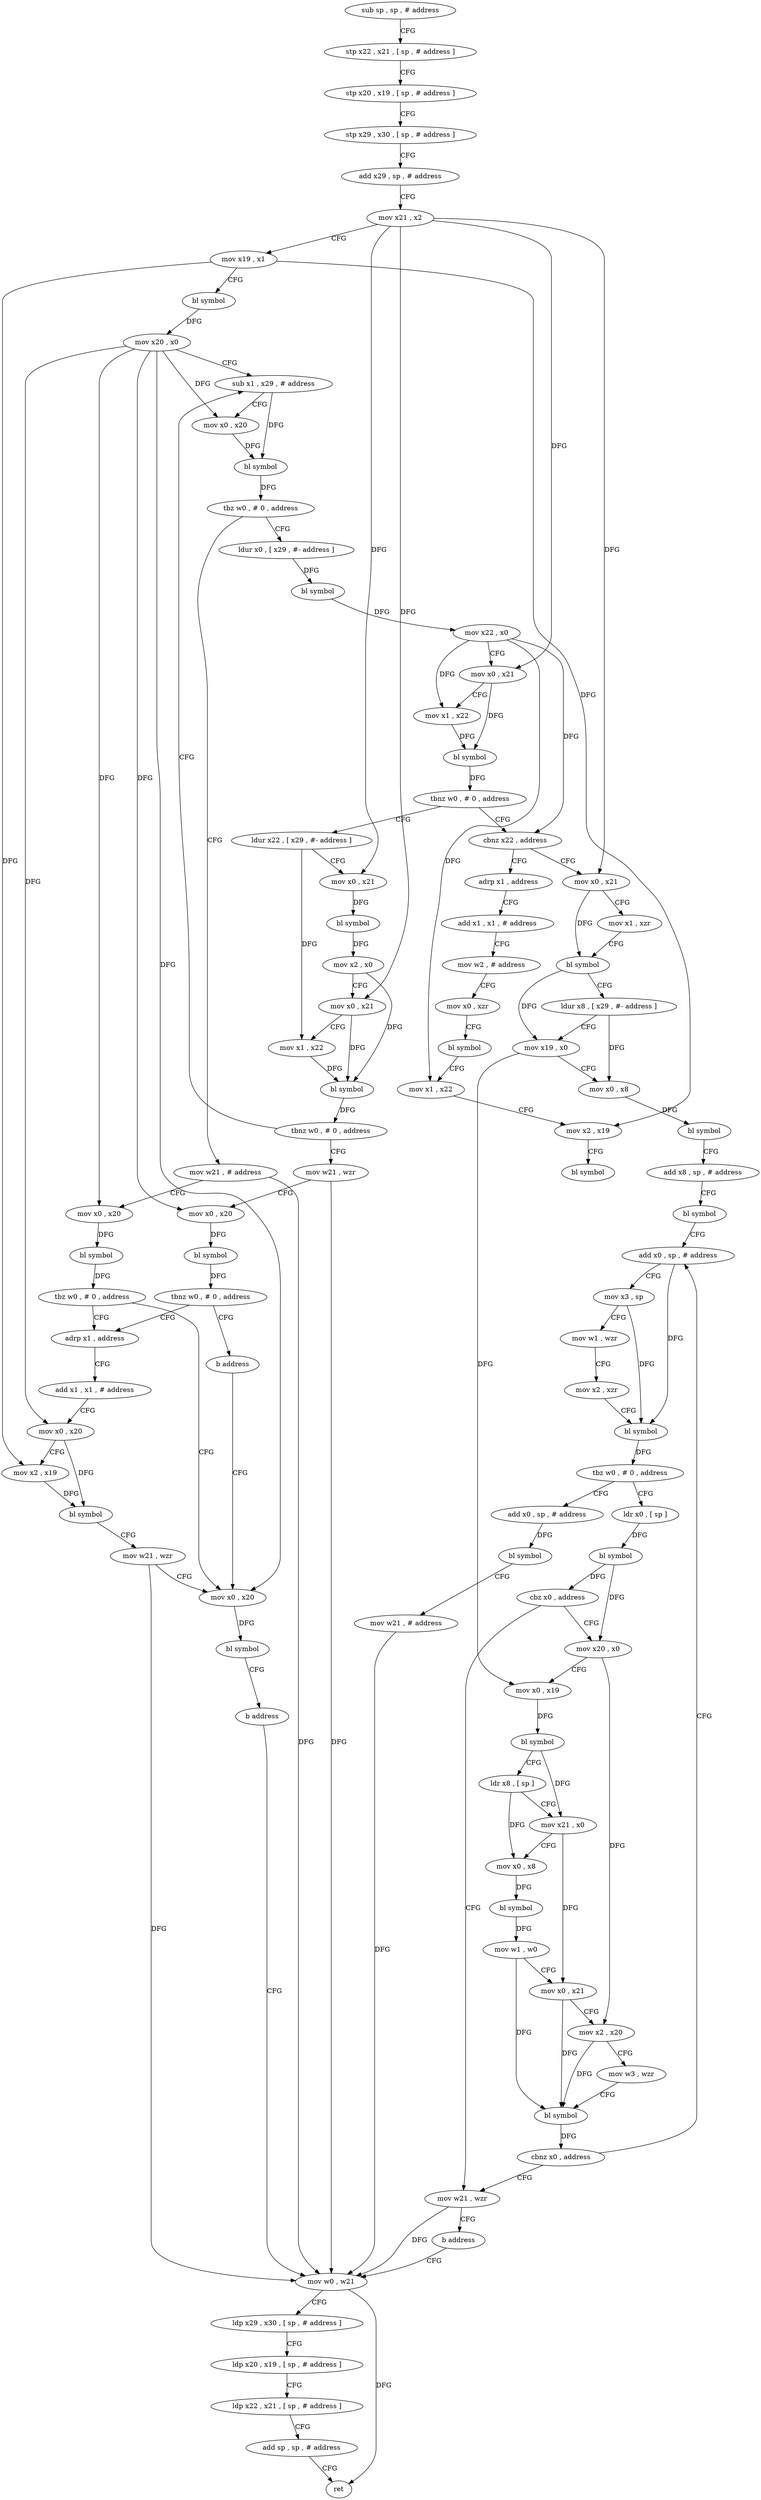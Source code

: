 digraph "func" {
"4212512" [label = "sub sp , sp , # address" ]
"4212516" [label = "stp x22 , x21 , [ sp , # address ]" ]
"4212520" [label = "stp x20 , x19 , [ sp , # address ]" ]
"4212524" [label = "stp x29 , x30 , [ sp , # address ]" ]
"4212528" [label = "add x29 , sp , # address" ]
"4212532" [label = "mov x21 , x2" ]
"4212536" [label = "mov x19 , x1" ]
"4212540" [label = "bl symbol" ]
"4212544" [label = "mov x20 , x0" ]
"4212548" [label = "sub x1 , x29 , # address" ]
"4212644" [label = "mov w21 , # address" ]
"4212648" [label = "mov x0 , x20" ]
"4212652" [label = "bl symbol" ]
"4212656" [label = "tbz w0 , # 0 , address" ]
"4212684" [label = "mov x0 , x20" ]
"4212660" [label = "adrp x1 , address" ]
"4212564" [label = "ldur x0 , [ x29 , #- address ]" ]
"4212568" [label = "bl symbol" ]
"4212572" [label = "mov x22 , x0" ]
"4212576" [label = "mov x0 , x21" ]
"4212580" [label = "mov x1 , x22" ]
"4212584" [label = "bl symbol" ]
"4212588" [label = "tbnz w0 , # 0 , address" ]
"4212696" [label = "cbnz x22 , address" ]
"4212592" [label = "ldur x22 , [ x29 , #- address ]" ]
"4212688" [label = "bl symbol" ]
"4212692" [label = "b address" ]
"4212844" [label = "mov w0 , w21" ]
"4212664" [label = "add x1 , x1 , # address" ]
"4212668" [label = "mov x0 , x20" ]
"4212672" [label = "mov x2 , x19" ]
"4212676" [label = "bl symbol" ]
"4212680" [label = "mov w21 , wzr" ]
"4212868" [label = "adrp x1 , address" ]
"4212700" [label = "mov x0 , x21" ]
"4212596" [label = "mov x0 , x21" ]
"4212600" [label = "bl symbol" ]
"4212604" [label = "mov x2 , x0" ]
"4212608" [label = "mov x0 , x21" ]
"4212612" [label = "mov x1 , x22" ]
"4212616" [label = "bl symbol" ]
"4212620" [label = "tbnz w0 , # 0 , address" ]
"4212624" [label = "mov w21 , wzr" ]
"4212848" [label = "ldp x29 , x30 , [ sp , # address ]" ]
"4212852" [label = "ldp x20 , x19 , [ sp , # address ]" ]
"4212856" [label = "ldp x22 , x21 , [ sp , # address ]" ]
"4212860" [label = "add sp , sp , # address" ]
"4212864" [label = "ret" ]
"4212872" [label = "add x1 , x1 , # address" ]
"4212876" [label = "mov w2 , # address" ]
"4212880" [label = "mov x0 , xzr" ]
"4212884" [label = "bl symbol" ]
"4212888" [label = "mov x1 , x22" ]
"4212892" [label = "mov x2 , x19" ]
"4212896" [label = "bl symbol" ]
"4212704" [label = "mov x1 , xzr" ]
"4212708" [label = "bl symbol" ]
"4212712" [label = "ldur x8 , [ x29 , #- address ]" ]
"4212716" [label = "mov x19 , x0" ]
"4212720" [label = "mov x0 , x8" ]
"4212724" [label = "bl symbol" ]
"4212728" [label = "add x8 , sp , # address" ]
"4212732" [label = "bl symbol" ]
"4212736" [label = "add x0 , sp , # address" ]
"4212552" [label = "mov x0 , x20" ]
"4212556" [label = "bl symbol" ]
"4212560" [label = "tbz w0 , # 0 , address" ]
"4212628" [label = "mov x0 , x20" ]
"4212632" [label = "bl symbol" ]
"4212636" [label = "tbnz w0 , # 0 , address" ]
"4212640" [label = "b address" ]
"4212832" [label = "add x0 , sp , # address" ]
"4212836" [label = "bl symbol" ]
"4212840" [label = "mov w21 , # address" ]
"4212760" [label = "ldr x0 , [ sp ]" ]
"4212764" [label = "bl symbol" ]
"4212768" [label = "cbz x0 , address" ]
"4212824" [label = "mov w21 , wzr" ]
"4212772" [label = "mov x20 , x0" ]
"4212828" [label = "b address" ]
"4212776" [label = "mov x0 , x19" ]
"4212780" [label = "bl symbol" ]
"4212784" [label = "ldr x8 , [ sp ]" ]
"4212788" [label = "mov x21 , x0" ]
"4212792" [label = "mov x0 , x8" ]
"4212796" [label = "bl symbol" ]
"4212800" [label = "mov w1 , w0" ]
"4212804" [label = "mov x0 , x21" ]
"4212808" [label = "mov x2 , x20" ]
"4212812" [label = "mov w3 , wzr" ]
"4212816" [label = "bl symbol" ]
"4212820" [label = "cbnz x0 , address" ]
"4212740" [label = "mov x3 , sp" ]
"4212744" [label = "mov w1 , wzr" ]
"4212748" [label = "mov x2 , xzr" ]
"4212752" [label = "bl symbol" ]
"4212756" [label = "tbz w0 , # 0 , address" ]
"4212512" -> "4212516" [ label = "CFG" ]
"4212516" -> "4212520" [ label = "CFG" ]
"4212520" -> "4212524" [ label = "CFG" ]
"4212524" -> "4212528" [ label = "CFG" ]
"4212528" -> "4212532" [ label = "CFG" ]
"4212532" -> "4212536" [ label = "CFG" ]
"4212532" -> "4212576" [ label = "DFG" ]
"4212532" -> "4212596" [ label = "DFG" ]
"4212532" -> "4212608" [ label = "DFG" ]
"4212532" -> "4212700" [ label = "DFG" ]
"4212536" -> "4212540" [ label = "CFG" ]
"4212536" -> "4212672" [ label = "DFG" ]
"4212536" -> "4212892" [ label = "DFG" ]
"4212540" -> "4212544" [ label = "DFG" ]
"4212544" -> "4212548" [ label = "CFG" ]
"4212544" -> "4212552" [ label = "DFG" ]
"4212544" -> "4212648" [ label = "DFG" ]
"4212544" -> "4212684" [ label = "DFG" ]
"4212544" -> "4212668" [ label = "DFG" ]
"4212544" -> "4212628" [ label = "DFG" ]
"4212548" -> "4212552" [ label = "CFG" ]
"4212548" -> "4212556" [ label = "DFG" ]
"4212644" -> "4212648" [ label = "CFG" ]
"4212644" -> "4212844" [ label = "DFG" ]
"4212648" -> "4212652" [ label = "DFG" ]
"4212652" -> "4212656" [ label = "DFG" ]
"4212656" -> "4212684" [ label = "CFG" ]
"4212656" -> "4212660" [ label = "CFG" ]
"4212684" -> "4212688" [ label = "DFG" ]
"4212660" -> "4212664" [ label = "CFG" ]
"4212564" -> "4212568" [ label = "DFG" ]
"4212568" -> "4212572" [ label = "DFG" ]
"4212572" -> "4212576" [ label = "CFG" ]
"4212572" -> "4212580" [ label = "DFG" ]
"4212572" -> "4212696" [ label = "DFG" ]
"4212572" -> "4212888" [ label = "DFG" ]
"4212576" -> "4212580" [ label = "CFG" ]
"4212576" -> "4212584" [ label = "DFG" ]
"4212580" -> "4212584" [ label = "DFG" ]
"4212584" -> "4212588" [ label = "DFG" ]
"4212588" -> "4212696" [ label = "CFG" ]
"4212588" -> "4212592" [ label = "CFG" ]
"4212696" -> "4212868" [ label = "CFG" ]
"4212696" -> "4212700" [ label = "CFG" ]
"4212592" -> "4212596" [ label = "CFG" ]
"4212592" -> "4212612" [ label = "DFG" ]
"4212688" -> "4212692" [ label = "CFG" ]
"4212692" -> "4212844" [ label = "CFG" ]
"4212844" -> "4212848" [ label = "CFG" ]
"4212844" -> "4212864" [ label = "DFG" ]
"4212664" -> "4212668" [ label = "CFG" ]
"4212668" -> "4212672" [ label = "CFG" ]
"4212668" -> "4212676" [ label = "DFG" ]
"4212672" -> "4212676" [ label = "DFG" ]
"4212676" -> "4212680" [ label = "CFG" ]
"4212680" -> "4212684" [ label = "CFG" ]
"4212680" -> "4212844" [ label = "DFG" ]
"4212868" -> "4212872" [ label = "CFG" ]
"4212700" -> "4212704" [ label = "CFG" ]
"4212700" -> "4212708" [ label = "DFG" ]
"4212596" -> "4212600" [ label = "DFG" ]
"4212600" -> "4212604" [ label = "DFG" ]
"4212604" -> "4212608" [ label = "CFG" ]
"4212604" -> "4212616" [ label = "DFG" ]
"4212608" -> "4212612" [ label = "CFG" ]
"4212608" -> "4212616" [ label = "DFG" ]
"4212612" -> "4212616" [ label = "DFG" ]
"4212616" -> "4212620" [ label = "DFG" ]
"4212620" -> "4212548" [ label = "CFG" ]
"4212620" -> "4212624" [ label = "CFG" ]
"4212624" -> "4212628" [ label = "CFG" ]
"4212624" -> "4212844" [ label = "DFG" ]
"4212848" -> "4212852" [ label = "CFG" ]
"4212852" -> "4212856" [ label = "CFG" ]
"4212856" -> "4212860" [ label = "CFG" ]
"4212860" -> "4212864" [ label = "CFG" ]
"4212872" -> "4212876" [ label = "CFG" ]
"4212876" -> "4212880" [ label = "CFG" ]
"4212880" -> "4212884" [ label = "CFG" ]
"4212884" -> "4212888" [ label = "CFG" ]
"4212888" -> "4212892" [ label = "CFG" ]
"4212892" -> "4212896" [ label = "CFG" ]
"4212704" -> "4212708" [ label = "CFG" ]
"4212708" -> "4212712" [ label = "CFG" ]
"4212708" -> "4212716" [ label = "DFG" ]
"4212712" -> "4212716" [ label = "CFG" ]
"4212712" -> "4212720" [ label = "DFG" ]
"4212716" -> "4212720" [ label = "CFG" ]
"4212716" -> "4212776" [ label = "DFG" ]
"4212720" -> "4212724" [ label = "DFG" ]
"4212724" -> "4212728" [ label = "CFG" ]
"4212728" -> "4212732" [ label = "CFG" ]
"4212732" -> "4212736" [ label = "CFG" ]
"4212736" -> "4212740" [ label = "CFG" ]
"4212736" -> "4212752" [ label = "DFG" ]
"4212552" -> "4212556" [ label = "DFG" ]
"4212556" -> "4212560" [ label = "DFG" ]
"4212560" -> "4212644" [ label = "CFG" ]
"4212560" -> "4212564" [ label = "CFG" ]
"4212628" -> "4212632" [ label = "DFG" ]
"4212632" -> "4212636" [ label = "DFG" ]
"4212636" -> "4212660" [ label = "CFG" ]
"4212636" -> "4212640" [ label = "CFG" ]
"4212640" -> "4212684" [ label = "CFG" ]
"4212832" -> "4212836" [ label = "DFG" ]
"4212836" -> "4212840" [ label = "CFG" ]
"4212840" -> "4212844" [ label = "DFG" ]
"4212760" -> "4212764" [ label = "DFG" ]
"4212764" -> "4212768" [ label = "DFG" ]
"4212764" -> "4212772" [ label = "DFG" ]
"4212768" -> "4212824" [ label = "CFG" ]
"4212768" -> "4212772" [ label = "CFG" ]
"4212824" -> "4212828" [ label = "CFG" ]
"4212824" -> "4212844" [ label = "DFG" ]
"4212772" -> "4212776" [ label = "CFG" ]
"4212772" -> "4212808" [ label = "DFG" ]
"4212828" -> "4212844" [ label = "CFG" ]
"4212776" -> "4212780" [ label = "DFG" ]
"4212780" -> "4212784" [ label = "CFG" ]
"4212780" -> "4212788" [ label = "DFG" ]
"4212784" -> "4212788" [ label = "CFG" ]
"4212784" -> "4212792" [ label = "DFG" ]
"4212788" -> "4212792" [ label = "CFG" ]
"4212788" -> "4212804" [ label = "DFG" ]
"4212792" -> "4212796" [ label = "DFG" ]
"4212796" -> "4212800" [ label = "DFG" ]
"4212800" -> "4212804" [ label = "CFG" ]
"4212800" -> "4212816" [ label = "DFG" ]
"4212804" -> "4212808" [ label = "CFG" ]
"4212804" -> "4212816" [ label = "DFG" ]
"4212808" -> "4212812" [ label = "CFG" ]
"4212808" -> "4212816" [ label = "DFG" ]
"4212812" -> "4212816" [ label = "CFG" ]
"4212816" -> "4212820" [ label = "DFG" ]
"4212820" -> "4212736" [ label = "CFG" ]
"4212820" -> "4212824" [ label = "CFG" ]
"4212740" -> "4212744" [ label = "CFG" ]
"4212740" -> "4212752" [ label = "DFG" ]
"4212744" -> "4212748" [ label = "CFG" ]
"4212748" -> "4212752" [ label = "CFG" ]
"4212752" -> "4212756" [ label = "DFG" ]
"4212756" -> "4212832" [ label = "CFG" ]
"4212756" -> "4212760" [ label = "CFG" ]
}
